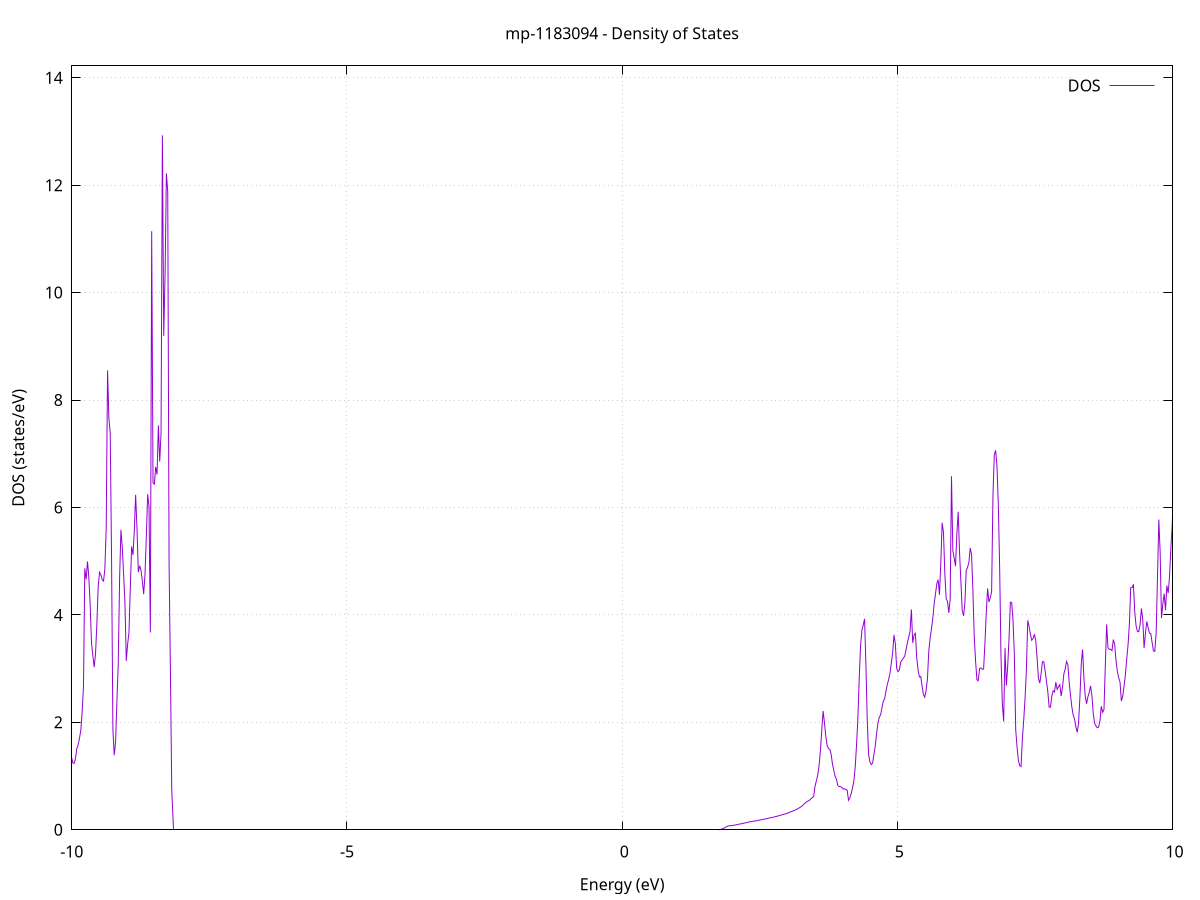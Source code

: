 set title 'mp-1183094 - Density of States'
set xlabel 'Energy (eV)'
set ylabel 'DOS (states/eV)'
set grid
set xrange [-10:10]
set yrange [0:14.221]
set xzeroaxis lt -1
set terminal png size 800,600
set output 'mp-1183094_dos_gnuplot.png'
plot '-' using 1:2 with lines title 'DOS'
-34.332900 0.000000
-34.308600 0.000000
-34.284300 0.000000
-34.260000 0.000000
-34.235700 0.000000
-34.211400 0.000000
-34.187100 0.000000
-34.162800 0.000000
-34.138500 0.000000
-34.114200 0.000000
-34.089900 0.000000
-34.065600 0.000000
-34.041300 0.000000
-34.017000 0.000000
-33.992700 0.000000
-33.968400 0.000000
-33.944100 0.000000
-33.919800 0.000000
-33.895500 0.000000
-33.871200 0.000000
-33.846900 0.000000
-33.822600 0.000000
-33.798300 0.000000
-33.774000 0.000000
-33.749700 0.000000
-33.725400 0.000000
-33.701100 0.000000
-33.676800 0.000000
-33.652500 0.000000
-33.628200 0.000000
-33.603900 0.000000
-33.579600 0.000000
-33.555300 0.000000
-33.530900 0.000000
-33.506600 0.000000
-33.482300 0.000000
-33.458000 0.000000
-33.433700 0.000000
-33.409400 0.000000
-33.385100 0.000000
-33.360800 0.000000
-33.336500 0.000000
-33.312200 0.000000
-33.287900 0.000000
-33.263600 0.000000
-33.239300 0.000000
-33.215000 0.000000
-33.190700 0.000000
-33.166400 0.000000
-33.142100 0.000000
-33.117800 0.000000
-33.093500 0.000000
-33.069200 0.000000
-33.044900 0.000000
-33.020600 0.000000
-32.996300 0.000000
-32.972000 0.000000
-32.947700 0.000000
-32.923400 0.000000
-32.899100 0.000000
-32.874800 0.000000
-32.850500 0.000000
-32.826200 0.000000
-32.801900 0.000000
-32.777600 0.000000
-32.753300 0.000000
-32.729000 0.000000
-32.704700 0.000000
-32.680400 0.000000
-32.656100 0.000000
-32.631800 0.000000
-32.607500 0.000000
-32.583200 0.000000
-32.558900 0.000000
-32.534600 0.000000
-32.510300 0.000000
-32.486000 0.000000
-32.461700 0.000000
-32.437300 0.000000
-32.413000 0.000000
-32.388700 0.000000
-32.364400 0.000000
-32.340100 0.000000
-32.315800 0.000000
-32.291500 0.000000
-32.267200 0.000000
-32.242900 0.000000
-32.218600 0.000000
-32.194300 0.000000
-32.170000 0.000000
-32.145700 0.000000
-32.121400 0.000000
-32.097100 0.000000
-32.072800 0.000000
-32.048500 0.000000
-32.024200 0.000000
-31.999900 0.000000
-31.975600 0.000000
-31.951300 0.000000
-31.927000 0.000000
-31.902700 0.000000
-31.878400 0.000000
-31.854100 0.000000
-31.829800 0.000000
-31.805500 0.000000
-31.781200 0.000000
-31.756900 0.000000
-31.732600 0.000000
-31.708300 0.000000
-31.684000 0.000000
-31.659700 0.000000
-31.635400 0.000000
-31.611100 0.000000
-31.586800 0.000000
-31.562500 0.000000
-31.538200 0.000000
-31.513900 0.000000
-31.489600 0.000000
-31.465300 0.000000
-31.441000 0.000000
-31.416700 0.000000
-31.392400 0.000000
-31.368100 0.000000
-31.343700 0.000000
-31.319400 0.000000
-31.295100 0.000000
-31.270800 0.000000
-31.246500 0.000000
-31.222200 0.000000
-31.197900 0.000000
-31.173600 0.000000
-31.149300 0.000000
-31.125000 0.000000
-31.100700 0.000000
-31.076400 0.000000
-31.052100 0.000000
-31.027800 0.000000
-31.003500 0.000000
-30.979200 0.000000
-30.954900 0.000000
-30.930600 0.000000
-30.906300 0.000000
-30.882000 0.000000
-30.857700 0.000000
-30.833400 0.000000
-30.809100 0.000000
-30.784800 0.000000
-30.760500 0.000000
-30.736200 0.000000
-30.711900 0.000000
-30.687600 0.000000
-30.663300 0.000000
-30.639000 0.000000
-30.614700 0.000000
-30.590400 0.000000
-30.566100 0.000000
-30.541800 0.000000
-30.517500 0.000000
-30.493200 0.000000
-30.468900 0.000000
-30.444600 0.000000
-30.420300 0.000000
-30.396000 0.000000
-30.371700 0.000000
-30.347400 0.000000
-30.323100 0.000000
-30.298800 0.000000
-30.274500 0.000000
-30.250100 0.000000
-30.225800 0.000000
-30.201500 0.000000
-30.177200 0.000000
-30.152900 0.000000
-30.128600 0.000000
-30.104300 0.000000
-30.080000 0.000000
-30.055700 0.000000
-30.031400 0.000000
-30.007100 0.000000
-29.982800 0.000000
-29.958500 0.000000
-29.934200 0.000000
-29.909900 0.000000
-29.885600 0.000000
-29.861300 0.000000
-29.837000 0.000000
-29.812700 0.000000
-29.788400 0.000000
-29.764100 0.000000
-29.739800 0.000000
-29.715500 0.000000
-29.691200 0.000000
-29.666900 0.000000
-29.642600 0.000000
-29.618300 0.000000
-29.594000 0.000000
-29.569700 0.000000
-29.545400 0.000000
-29.521100 0.000000
-29.496800 0.000000
-29.472500 0.000000
-29.448200 0.000000
-29.423900 0.000000
-29.399600 0.000000
-29.375300 0.000000
-29.351000 0.000000
-29.326700 0.000000
-29.302400 0.000000
-29.278100 0.000000
-29.253800 0.000000
-29.229500 0.000000
-29.205200 0.000000
-29.180900 0.000000
-29.156500 0.000000
-29.132200 0.000000
-29.107900 0.859700
-29.083600 4.981900
-29.059300 8.183000
-29.035000 9.676600
-29.010700 17.120300
-28.986400 1.214100
-28.962100 11.492100
-28.937800 8.589200
-28.913500 6.581000
-28.889200 0.000000
-28.864900 43.051100
-28.840600 7.745900
-28.816300 0.000000
-28.792000 0.000000
-28.767700 0.000000
-28.743400 0.000000
-28.719100 0.000000
-28.694800 0.000000
-28.670500 0.000000
-28.646200 0.000000
-28.621900 0.000000
-28.597600 0.000000
-28.573300 0.000000
-28.549000 0.000000
-28.524700 0.000000
-28.500400 0.000000
-28.476100 0.000000
-28.451800 0.000000
-28.427500 0.000000
-28.403200 0.000000
-28.378900 0.000000
-28.354600 0.000000
-28.330300 0.000000
-28.306000 0.000000
-28.281700 0.000000
-28.257400 0.000000
-28.233100 0.000000
-28.208800 0.000000
-28.184500 0.000000
-28.160200 0.000000
-28.135900 0.000000
-28.111600 0.000000
-28.087300 0.000000
-28.062900 0.000000
-28.038600 0.000000
-28.014300 0.000000
-27.990000 0.000000
-27.965700 0.000000
-27.941400 0.000000
-27.917100 0.000000
-27.892800 0.000000
-27.868500 0.000000
-27.844200 0.000000
-27.819900 0.000000
-27.795600 0.000000
-27.771300 0.000000
-27.747000 0.000000
-27.722700 0.000000
-27.698400 0.000000
-27.674100 0.000000
-27.649800 0.000000
-27.625500 0.000000
-27.601200 0.000000
-27.576900 0.000000
-27.552600 0.000000
-27.528300 0.000000
-27.504000 0.000000
-27.479700 0.000000
-27.455400 0.000000
-27.431100 0.000000
-27.406800 0.000000
-27.382500 0.000000
-27.358200 0.000000
-27.333900 0.000000
-27.309600 0.000000
-27.285300 0.000000
-27.261000 0.000000
-27.236700 0.000000
-27.212400 0.000000
-27.188100 0.000000
-27.163800 0.000000
-27.139500 0.000000
-27.115200 0.000000
-27.090900 0.000000
-27.066600 0.000000
-27.042300 0.000000
-27.018000 0.000000
-26.993700 0.000000
-26.969300 0.000000
-26.945000 0.000000
-26.920700 0.000000
-26.896400 0.000000
-26.872100 0.000000
-26.847800 0.000000
-26.823500 0.000000
-26.799200 0.000000
-26.774900 0.000000
-26.750600 0.000000
-26.726300 0.000000
-26.702000 0.000000
-26.677700 0.000000
-26.653400 0.000000
-26.629100 0.000000
-26.604800 0.000000
-26.580500 0.000000
-26.556200 0.000000
-26.531900 0.000000
-26.507600 0.000000
-26.483300 0.000000
-26.459000 0.000000
-26.434700 0.000000
-26.410400 0.000000
-26.386100 0.000000
-26.361800 0.000000
-26.337500 0.000000
-26.313200 0.000000
-26.288900 0.000000
-26.264600 0.000000
-26.240300 0.000000
-26.216000 0.000000
-26.191700 0.000000
-26.167400 0.000000
-26.143100 0.000000
-26.118800 0.000000
-26.094500 0.000000
-26.070200 0.000000
-26.045900 0.000000
-26.021600 0.000000
-25.997300 0.000000
-25.973000 0.000000
-25.948700 0.000000
-25.924400 0.000000
-25.900100 0.000000
-25.875700 0.000000
-25.851400 0.000000
-25.827100 0.000000
-25.802800 0.000000
-25.778500 0.000000
-25.754200 0.000000
-25.729900 0.000000
-25.705600 0.000000
-25.681300 0.000000
-25.657000 0.000000
-25.632700 0.000000
-25.608400 0.000000
-25.584100 0.000000
-25.559800 0.000000
-25.535500 0.000000
-25.511200 0.000000
-25.486900 0.000000
-25.462600 0.000000
-25.438300 0.000000
-25.414000 0.000000
-25.389700 0.000000
-25.365400 0.000000
-25.341100 0.000000
-25.316800 0.000000
-25.292500 0.000000
-25.268200 0.000000
-25.243900 0.000000
-25.219600 0.000000
-25.195300 0.000000
-25.171000 0.000000
-25.146700 0.000000
-25.122400 0.000000
-25.098100 0.000000
-25.073800 0.000000
-25.049500 0.000000
-25.025200 0.000000
-25.000900 0.000000
-24.976600 0.000000
-24.952300 0.000000
-24.928000 0.000000
-24.903700 0.000000
-24.879400 0.000000
-24.855100 0.000000
-24.830800 0.000000
-24.806500 0.000000
-24.782100 0.000000
-24.757800 0.000000
-24.733500 0.000000
-24.709200 0.000000
-24.684900 0.000000
-24.660600 0.000000
-24.636300 0.000000
-24.612000 0.000000
-24.587700 0.000000
-24.563400 0.000000
-24.539100 0.000000
-24.514800 0.000000
-24.490500 0.000000
-24.466200 0.000000
-24.441900 0.000000
-24.417600 0.000000
-24.393300 0.000000
-24.369000 0.000000
-24.344700 0.000000
-24.320400 0.000000
-24.296100 0.000000
-24.271800 0.000000
-24.247500 0.000000
-24.223200 0.000000
-24.198900 0.000000
-24.174600 0.000000
-24.150300 0.000000
-24.126000 0.000000
-24.101700 0.000000
-24.077400 0.000000
-24.053100 0.000000
-24.028800 0.000000
-24.004500 0.000000
-23.980200 0.000000
-23.955900 0.000000
-23.931600 0.000000
-23.907300 0.000000
-23.883000 0.000000
-23.858700 0.000000
-23.834400 0.000000
-23.810100 0.000000
-23.785800 0.000000
-23.761500 0.000000
-23.737200 0.000000
-23.712900 0.000000
-23.688500 0.000000
-23.664200 0.000000
-23.639900 0.000000
-23.615600 0.000000
-23.591300 0.000000
-23.567000 0.000000
-23.542700 0.000000
-23.518400 0.000000
-23.494100 0.000000
-23.469800 0.000000
-23.445500 0.000000
-23.421200 0.000000
-23.396900 0.000000
-23.372600 0.000000
-23.348300 0.000000
-23.324000 0.000000
-23.299700 0.000000
-23.275400 0.000000
-23.251100 0.000000
-23.226800 0.000000
-23.202500 0.000000
-23.178200 0.000000
-23.153900 0.000000
-23.129600 0.000000
-23.105300 0.000000
-23.081000 0.000000
-23.056700 0.000000
-23.032400 0.000000
-23.008100 0.000000
-22.983800 0.000000
-22.959500 0.000000
-22.935200 0.000000
-22.910900 0.000000
-22.886600 0.000000
-22.862300 0.000000
-22.838000 0.000000
-22.813700 0.000000
-22.789400 0.000000
-22.765100 0.000000
-22.740800 0.000000
-22.716500 0.000000
-22.692200 0.000000
-22.667900 0.000000
-22.643600 0.000000
-22.619200 0.000000
-22.594900 0.000000
-22.570600 0.000000
-22.546300 0.000000
-22.522000 0.000000
-22.497700 0.000000
-22.473400 0.000000
-22.449100 0.000000
-22.424800 0.000000
-22.400500 0.000000
-22.376200 0.000000
-22.351900 0.000000
-22.327600 0.000000
-22.303300 0.000000
-22.279000 0.000000
-22.254700 0.000000
-22.230400 0.000000
-22.206100 0.000000
-22.181800 0.000000
-22.157500 0.000000
-22.133200 0.000000
-22.108900 0.000000
-22.084600 0.000000
-22.060300 0.000000
-22.036000 0.000000
-22.011700 0.000000
-21.987400 0.000000
-21.963100 0.000000
-21.938800 0.000000
-21.914500 0.000000
-21.890200 0.000000
-21.865900 0.000000
-21.841600 0.000000
-21.817300 0.000000
-21.793000 0.000000
-21.768700 0.000000
-21.744400 0.000000
-21.720100 0.000000
-21.695800 0.000000
-21.671500 0.000000
-21.647200 0.000000
-21.622900 0.000000
-21.598600 0.000000
-21.574300 0.000000
-21.550000 0.000000
-21.525600 0.000000
-21.501300 0.000000
-21.477000 0.000000
-21.452700 0.000000
-21.428400 0.000000
-21.404100 0.000000
-21.379800 0.000000
-21.355500 0.000000
-21.331200 0.000000
-21.306900 0.000000
-21.282600 0.000000
-21.258300 0.000000
-21.234000 0.000000
-21.209700 0.000000
-21.185400 0.000000
-21.161100 0.000000
-21.136800 0.000000
-21.112500 0.000000
-21.088200 0.000000
-21.063900 0.000000
-21.039600 0.000000
-21.015300 0.000000
-20.991000 0.000000
-20.966700 0.000000
-20.942400 0.000000
-20.918100 0.000000
-20.893800 0.000000
-20.869500 0.000000
-20.845200 0.000000
-20.820900 0.000000
-20.796600 0.000000
-20.772300 0.000000
-20.748000 0.000000
-20.723700 0.000000
-20.699400 0.000000
-20.675100 0.000000
-20.650800 0.000000
-20.626500 0.000000
-20.602200 0.000000
-20.577900 0.000000
-20.553600 0.000000
-20.529300 0.000000
-20.505000 0.000000
-20.480700 0.000000
-20.456400 0.000000
-20.432000 0.000000
-20.407700 0.000000
-20.383400 0.000000
-20.359100 0.000000
-20.334800 0.000000
-20.310500 0.000000
-20.286200 0.000000
-20.261900 0.000000
-20.237600 0.000000
-20.213300 0.000000
-20.189000 0.000000
-20.164700 0.000000
-20.140400 0.000000
-20.116100 0.000000
-20.091800 0.000000
-20.067500 0.000000
-20.043200 0.000000
-20.018900 0.000000
-19.994600 0.000000
-19.970300 0.000000
-19.946000 0.000000
-19.921700 0.000000
-19.897400 0.000000
-19.873100 0.000000
-19.848800 0.000000
-19.824500 0.000000
-19.800200 0.000000
-19.775900 0.000000
-19.751600 0.000000
-19.727300 0.000000
-19.703000 0.000000
-19.678700 0.000000
-19.654400 0.000000
-19.630100 0.000000
-19.605800 0.000000
-19.581500 0.000000
-19.557200 0.000000
-19.532900 0.000000
-19.508600 0.000000
-19.484300 0.000000
-19.460000 0.000000
-19.435700 0.000000
-19.411400 0.000000
-19.387100 0.000000
-19.362800 0.000000
-19.338400 0.000000
-19.314100 0.000000
-19.289800 0.000000
-19.265500 0.000000
-19.241200 0.000000
-19.216900 0.000000
-19.192600 0.000000
-19.168300 0.000000
-19.144000 0.000000
-19.119700 0.000000
-19.095400 0.000000
-19.071100 0.000000
-19.046800 0.000000
-19.022500 0.000000
-18.998200 0.000000
-18.973900 0.000000
-18.949600 0.000000
-18.925300 0.000000
-18.901000 0.000000
-18.876700 0.000000
-18.852400 0.000000
-18.828100 0.000000
-18.803800 0.000000
-18.779500 0.000000
-18.755200 0.000000
-18.730900 0.000000
-18.706600 0.000000
-18.682300 0.000000
-18.658000 0.000000
-18.633700 0.000000
-18.609400 0.000000
-18.585100 0.000000
-18.560800 0.000000
-18.536500 0.000000
-18.512200 0.000000
-18.487900 0.000000
-18.463600 0.000000
-18.439300 0.000000
-18.415000 0.000000
-18.390700 0.000000
-18.366400 0.000000
-18.342100 0.000000
-18.317800 0.000000
-18.293500 0.000000
-18.269200 0.000000
-18.244800 0.000000
-18.220500 0.000000
-18.196200 0.000000
-18.171900 0.000000
-18.147600 0.000000
-18.123300 0.000000
-18.099000 0.000000
-18.074700 0.000000
-18.050400 0.000000
-18.026100 0.000000
-18.001800 0.000000
-17.977500 0.000000
-17.953200 0.000000
-17.928900 0.000000
-17.904600 0.000000
-17.880300 0.000000
-17.856000 0.000000
-17.831700 0.000000
-17.807400 0.000000
-17.783100 0.000000
-17.758800 0.000000
-17.734500 0.000000
-17.710200 0.000000
-17.685900 0.000000
-17.661600 0.000000
-17.637300 0.000000
-17.613000 0.000000
-17.588700 0.000000
-17.564400 0.000000
-17.540100 0.000000
-17.515800 0.000000
-17.491500 0.000000
-17.467200 0.000000
-17.442900 0.000000
-17.418600 0.000000
-17.394300 0.000000
-17.370000 0.000000
-17.345700 0.000000
-17.321400 0.000000
-17.297100 0.000000
-17.272800 0.000000
-17.248500 0.000000
-17.224200 0.000000
-17.199900 0.000000
-17.175600 0.000000
-17.151200 0.000000
-17.126900 0.000000
-17.102600 0.000000
-17.078300 0.000000
-17.054000 0.000000
-17.029700 0.000000
-17.005400 0.000000
-16.981100 0.000000
-16.956800 0.000000
-16.932500 0.000000
-16.908200 0.000000
-16.883900 0.000000
-16.859600 0.000000
-16.835300 0.000000
-16.811000 0.000000
-16.786700 0.000000
-16.762400 0.000000
-16.738100 0.000000
-16.713800 0.000000
-16.689500 0.000000
-16.665200 0.000000
-16.640900 0.000000
-16.616600 0.000000
-16.592300 0.000000
-16.568000 0.000000
-16.543700 0.000000
-16.519400 0.000000
-16.495100 0.000000
-16.470800 0.000000
-16.446500 0.000000
-16.422200 0.000000
-16.397900 0.000000
-16.373600 0.000000
-16.349300 0.000000
-16.325000 0.000000
-16.300700 0.000000
-16.276400 0.000000
-16.252100 0.000000
-16.227800 0.000000
-16.203500 0.000000
-16.179200 0.000000
-16.154900 0.000000
-16.130600 0.000000
-16.106300 0.000000
-16.082000 0.000000
-16.057600 0.000000
-16.033300 0.000000
-16.009000 0.000000
-15.984700 0.000000
-15.960400 0.000000
-15.936100 0.000000
-15.911800 0.000000
-15.887500 0.000000
-15.863200 0.000000
-15.838900 0.000000
-15.814600 0.000000
-15.790300 0.000000
-15.766000 0.000000
-15.741700 0.000000
-15.717400 0.000000
-15.693100 0.000000
-15.668800 0.000000
-15.644500 0.000000
-15.620200 0.000000
-15.595900 0.000000
-15.571600 0.000000
-15.547300 0.000000
-15.523000 0.000000
-15.498700 0.000000
-15.474400 0.000000
-15.450100 0.000000
-15.425800 0.000000
-15.401500 0.000000
-15.377200 0.000000
-15.352900 0.000000
-15.328600 0.000000
-15.304300 0.000000
-15.280000 0.000000
-15.255700 0.000000
-15.231400 0.000000
-15.207100 0.000000
-15.182800 0.000000
-15.158500 0.000000
-15.134200 0.000000
-15.109900 0.000000
-15.085600 0.000000
-15.061300 0.000000
-15.037000 0.000000
-15.012700 0.000000
-14.988400 0.000000
-14.964000 0.000000
-14.939700 0.000000
-14.915400 0.000000
-14.891100 0.000000
-14.866800 0.000000
-14.842500 0.000000
-14.818200 0.000000
-14.793900 0.000000
-14.769600 0.000000
-14.745300 0.000000
-14.721000 0.000000
-14.696700 0.000000
-14.672400 0.000000
-14.648100 0.000000
-14.623800 0.000000
-14.599500 0.000000
-14.575200 0.000000
-14.550900 0.000000
-14.526600 0.000000
-14.502300 0.000000
-14.478000 0.000000
-14.453700 0.000000
-14.429400 0.000000
-14.405100 0.000000
-14.380800 0.000000
-14.356500 0.000000
-14.332200 0.000000
-14.307900 0.000000
-14.283600 0.000000
-14.259300 0.000000
-14.235000 0.000000
-14.210700 0.000000
-14.186400 0.000000
-14.162100 0.000000
-14.137800 0.000000
-14.113500 0.000000
-14.089200 0.000000
-14.064900 0.000000
-14.040600 0.000000
-14.016300 0.000000
-13.992000 0.000000
-13.967700 0.000000
-13.943400 0.000000
-13.919100 0.000000
-13.894800 0.000000
-13.870400 0.000000
-13.846100 0.000000
-13.821800 0.000000
-13.797500 0.000000
-13.773200 0.000000
-13.748900 0.000000
-13.724600 0.000000
-13.700300 0.000000
-13.676000 0.000000
-13.651700 0.000000
-13.627400 0.000000
-13.603100 0.000000
-13.578800 0.000000
-13.554500 0.000000
-13.530200 0.000000
-13.505900 0.000000
-13.481600 0.000000
-13.457300 0.000000
-13.433000 0.000000
-13.408700 0.000000
-13.384400 0.000000
-13.360100 0.000000
-13.335800 0.000000
-13.311500 0.000000
-13.287200 0.000000
-13.262900 0.000000
-13.238600 0.000000
-13.214300 0.000000
-13.190000 0.000000
-13.165700 0.000000
-13.141400 0.000000
-13.117100 0.000000
-13.092800 0.000000
-13.068500 0.000000
-13.044200 0.000000
-13.019900 0.000000
-12.995600 0.000000
-12.971300 0.000000
-12.947000 0.000000
-12.922700 0.000000
-12.898400 0.000000
-12.874100 0.000000
-12.849800 0.000000
-12.825500 0.000000
-12.801200 0.000000
-12.776800 0.000000
-12.752500 0.000000
-12.728200 0.000000
-12.703900 0.000000
-12.679600 0.000000
-12.655300 0.000000
-12.631000 0.000000
-12.606700 0.000000
-12.582400 0.000000
-12.558100 0.000000
-12.533800 0.000000
-12.509500 0.000000
-12.485200 0.000000
-12.460900 0.000000
-12.436600 0.000000
-12.412300 0.000000
-12.388000 0.000000
-12.363700 0.000000
-12.339400 0.000000
-12.315100 0.000000
-12.290800 0.000000
-12.266500 0.000000
-12.242200 0.000000
-12.217900 0.000000
-12.193600 0.000000
-12.169300 0.000000
-12.145000 0.000000
-12.120700 0.000000
-12.096400 0.000000
-12.072100 0.000000
-12.047800 0.000000
-12.023500 0.000000
-11.999200 0.000000
-11.974900 0.000000
-11.950600 0.000000
-11.926300 0.000000
-11.902000 0.000000
-11.877700 0.000000
-11.853400 0.000000
-11.829100 0.000000
-11.804800 0.000000
-11.780500 0.000000
-11.756200 0.000000
-11.731900 0.000000
-11.707600 0.000000
-11.683200 0.000000
-11.658900 0.000000
-11.634600 0.000000
-11.610300 0.000000
-11.586000 0.000000
-11.561700 0.000000
-11.537400 0.000000
-11.513100 0.000000
-11.488800 0.000000
-11.464500 0.000000
-11.440200 0.000000
-11.415900 0.000000
-11.391600 0.000000
-11.367300 0.000000
-11.343000 0.000000
-11.318700 0.000000
-11.294400 0.000000
-11.270100 0.000000
-11.245800 0.000000
-11.221500 0.000000
-11.197200 0.000000
-11.172900 0.000000
-11.148600 0.000000
-11.124300 0.000000
-11.100000 0.000000
-11.075700 0.000000
-11.051400 0.000000
-11.027100 0.000000
-11.002800 0.000000
-10.978500 0.000000
-10.954200 0.000000
-10.929900 0.000000
-10.905600 0.000000
-10.881300 0.000000
-10.857000 0.000000
-10.832700 0.000000
-10.808400 0.000000
-10.784100 0.000000
-10.759800 0.000000
-10.735500 0.000000
-10.711200 0.000000
-10.686900 0.000000
-10.662600 0.000000
-10.638300 0.000000
-10.614000 0.000000
-10.589600 0.000000
-10.565300 0.000000
-10.541000 0.000000
-10.516700 0.000000
-10.492400 0.000000
-10.468100 0.000000
-10.443800 0.000000
-10.419500 0.000000
-10.395200 0.000000
-10.370900 0.000000
-10.346600 0.000000
-10.322300 0.000000
-10.298000 0.000000
-10.273700 0.000000
-10.249400 0.000000
-10.225100 0.000000
-10.200800 0.000000
-10.176500 0.000000
-10.152200 0.000000
-10.127900 0.000000
-10.103600 0.000000
-10.079300 0.000000
-10.055000 1.103400
-10.030700 0.992200
-10.006400 1.367400
-9.982100 1.245900
-9.957800 1.234800
-9.933500 1.323500
-9.909200 1.506100
-9.884900 1.581000
-9.860600 1.701300
-9.836300 1.848800
-9.812000 2.187000
-9.787700 2.665200
-9.763400 4.867300
-9.739100 4.662500
-9.714800 4.995400
-9.690500 4.702700
-9.666200 4.183800
-9.641900 3.473700
-9.617600 3.245600
-9.593300 3.027900
-9.569000 3.269500
-9.544700 3.830400
-9.520400 4.528900
-9.496000 4.794900
-9.471700 4.746700
-9.447400 4.658300
-9.423100 4.630000
-9.398800 4.860400
-9.374500 5.621700
-9.350200 8.551300
-9.325900 7.654500
-9.301600 7.386800
-9.277300 5.026100
-9.253000 1.872100
-9.228700 1.388800
-9.204400 1.631600
-9.180100 2.395200
-9.155800 3.093300
-9.131500 4.671100
-9.107200 5.584500
-9.082900 5.255200
-9.058600 4.754900
-9.034300 4.225200
-9.010000 3.144600
-8.985700 3.453900
-8.961400 3.670200
-8.937100 4.489500
-8.912800 5.275800
-8.888500 5.117300
-8.864200 5.563300
-8.839900 6.234200
-8.815600 5.614600
-8.791300 4.796700
-8.767000 4.917100
-8.742700 4.828000
-8.718400 4.637500
-8.694100 4.386600
-8.669800 4.754600
-8.645500 5.468500
-8.621200 6.247500
-8.596900 6.010500
-8.572600 3.673000
-8.548300 11.143700
-8.524000 6.456600
-8.499700 6.434100
-8.475400 6.755500
-8.451100 6.613400
-8.426800 7.528800
-8.402400 6.853900
-8.378100 7.386500
-8.353800 12.928200
-8.329500 9.194500
-8.305200 10.314200
-8.280900 12.219300
-8.256600 11.883200
-8.232300 4.955700
-8.208000 2.952100
-8.183700 0.748400
-8.159400 0.000000
-8.135100 0.000000
-8.110800 0.000000
-8.086500 0.000000
-8.062200 0.000000
-8.037900 0.000000
-8.013600 0.000000
-7.989300 0.000000
-7.965000 0.000000
-7.940700 0.000000
-7.916400 0.000000
-7.892100 0.000000
-7.867800 0.000000
-7.843500 0.000000
-7.819200 0.000000
-7.794900 0.000000
-7.770600 0.000000
-7.746300 0.000000
-7.722000 0.000000
-7.697700 0.000000
-7.673400 0.000000
-7.649100 0.000000
-7.624800 0.000000
-7.600500 0.000000
-7.576200 0.000000
-7.551900 0.000000
-7.527600 0.000000
-7.503300 0.000000
-7.479000 0.000000
-7.454700 0.000000
-7.430400 0.000000
-7.406100 0.000000
-7.381800 0.000000
-7.357500 0.000000
-7.333200 0.000000
-7.308800 0.000000
-7.284500 0.000000
-7.260200 0.000000
-7.235900 0.000000
-7.211600 0.000000
-7.187300 0.000000
-7.163000 0.000000
-7.138700 0.000000
-7.114400 0.000000
-7.090100 0.000000
-7.065800 0.000000
-7.041500 0.000000
-7.017200 0.000000
-6.992900 0.000000
-6.968600 0.000000
-6.944300 0.000000
-6.920000 0.000000
-6.895700 0.000000
-6.871400 0.000000
-6.847100 0.000000
-6.822800 0.000000
-6.798500 0.000000
-6.774200 0.000000
-6.749900 0.000000
-6.725600 0.000000
-6.701300 0.000000
-6.677000 0.000000
-6.652700 0.000000
-6.628400 0.000000
-6.604100 0.000000
-6.579800 0.000000
-6.555500 0.000000
-6.531200 0.000000
-6.506900 0.000000
-6.482600 0.000000
-6.458300 0.000000
-6.434000 0.000000
-6.409700 0.000000
-6.385400 0.000000
-6.361100 0.000000
-6.336800 0.000000
-6.312500 0.000000
-6.288200 0.000000
-6.263900 0.000000
-6.239600 0.000000
-6.215200 0.000000
-6.190900 0.000000
-6.166600 0.000000
-6.142300 0.000000
-6.118000 0.000000
-6.093700 0.000000
-6.069400 0.000000
-6.045100 0.000000
-6.020800 0.000000
-5.996500 0.000000
-5.972200 0.000000
-5.947900 0.000000
-5.923600 0.000000
-5.899300 0.000000
-5.875000 0.000000
-5.850700 0.000000
-5.826400 0.000000
-5.802100 0.000000
-5.777800 0.000000
-5.753500 0.000000
-5.729200 0.000000
-5.704900 0.000000
-5.680600 0.000000
-5.656300 0.000000
-5.632000 0.000000
-5.607700 0.000000
-5.583400 0.000000
-5.559100 0.000000
-5.534800 0.000000
-5.510500 0.000000
-5.486200 0.000000
-5.461900 0.000000
-5.437600 0.000000
-5.413300 0.000000
-5.389000 0.000000
-5.364700 0.000000
-5.340400 0.000000
-5.316100 0.000000
-5.291800 0.000000
-5.267500 0.000000
-5.243200 0.000000
-5.218900 0.000000
-5.194600 0.000000
-5.170300 0.000000
-5.146000 0.000000
-5.121600 0.000000
-5.097300 0.000000
-5.073000 0.000000
-5.048700 0.000000
-5.024400 0.000000
-5.000100 0.000000
-4.975800 0.000000
-4.951500 0.000000
-4.927200 0.000000
-4.902900 0.000000
-4.878600 0.000000
-4.854300 0.000000
-4.830000 0.000000
-4.805700 0.000000
-4.781400 0.000000
-4.757100 0.000000
-4.732800 0.000000
-4.708500 0.000000
-4.684200 0.000000
-4.659900 0.000000
-4.635600 0.000000
-4.611300 0.000000
-4.587000 0.000000
-4.562700 0.000000
-4.538400 0.000000
-4.514100 0.000000
-4.489800 0.000000
-4.465500 0.000000
-4.441200 0.000000
-4.416900 0.000000
-4.392600 0.000000
-4.368300 0.000000
-4.344000 0.000000
-4.319700 0.000000
-4.295400 0.000000
-4.271100 0.000000
-4.246800 0.000000
-4.222500 0.000000
-4.198200 0.000000
-4.173900 0.000000
-4.149600 0.000000
-4.125300 0.000000
-4.101000 0.000000
-4.076700 0.000000
-4.052400 0.000000
-4.028000 0.000000
-4.003700 0.000000
-3.979400 0.000000
-3.955100 0.000000
-3.930800 0.000000
-3.906500 0.000000
-3.882200 0.000000
-3.857900 0.000000
-3.833600 0.000000
-3.809300 0.000000
-3.785000 0.000000
-3.760700 0.000000
-3.736400 0.000000
-3.712100 0.000000
-3.687800 0.000000
-3.663500 0.000000
-3.639200 0.000000
-3.614900 0.000000
-3.590600 0.000000
-3.566300 0.000000
-3.542000 0.000000
-3.517700 0.000000
-3.493400 0.000000
-3.469100 0.000000
-3.444800 0.000000
-3.420500 0.000000
-3.396200 0.000000
-3.371900 0.000000
-3.347600 0.000000
-3.323300 0.000000
-3.299000 0.000000
-3.274700 0.000000
-3.250400 0.000000
-3.226100 0.000000
-3.201800 0.000000
-3.177500 0.000000
-3.153200 0.000000
-3.128900 0.000000
-3.104600 0.000000
-3.080300 0.000000
-3.056000 0.000000
-3.031700 0.000000
-3.007400 0.000000
-2.983100 0.000000
-2.958800 0.000000
-2.934400 0.000000
-2.910100 0.000000
-2.885800 0.000000
-2.861500 0.000000
-2.837200 0.000000
-2.812900 0.000000
-2.788600 0.000000
-2.764300 0.000000
-2.740000 0.000000
-2.715700 0.000000
-2.691400 0.000000
-2.667100 0.000000
-2.642800 0.000000
-2.618500 0.000000
-2.594200 0.000000
-2.569900 0.000000
-2.545600 0.000000
-2.521300 0.000000
-2.497000 0.000000
-2.472700 0.000000
-2.448400 0.000000
-2.424100 0.000000
-2.399800 0.000000
-2.375500 0.000000
-2.351200 0.000000
-2.326900 0.000000
-2.302600 0.000000
-2.278300 0.000000
-2.254000 0.000000
-2.229700 0.000000
-2.205400 0.000000
-2.181100 0.000000
-2.156800 0.000000
-2.132500 0.000000
-2.108200 0.000000
-2.083900 0.000000
-2.059600 0.000000
-2.035300 0.000000
-2.011000 0.000000
-1.986700 0.000000
-1.962400 0.000000
-1.938100 0.000000
-1.913800 0.000000
-1.889500 0.000000
-1.865200 0.000000
-1.840800 0.000000
-1.816500 0.000000
-1.792200 0.000000
-1.767900 0.000000
-1.743600 0.000000
-1.719300 0.000000
-1.695000 0.000000
-1.670700 0.000000
-1.646400 0.000000
-1.622100 0.000000
-1.597800 0.000000
-1.573500 0.000000
-1.549200 0.000000
-1.524900 0.000000
-1.500600 0.000000
-1.476300 0.000000
-1.452000 0.000000
-1.427700 0.000000
-1.403400 0.000000
-1.379100 0.000000
-1.354800 0.000000
-1.330500 0.000000
-1.306200 0.000000
-1.281900 0.000000
-1.257600 0.000000
-1.233300 0.000000
-1.209000 0.000000
-1.184700 0.000000
-1.160400 0.000000
-1.136100 0.000000
-1.111800 0.000000
-1.087500 0.000000
-1.063200 0.000000
-1.038900 0.000000
-1.014600 0.000000
-0.990300 0.000000
-0.966000 0.000000
-0.941700 0.000000
-0.917400 0.000000
-0.893100 0.000000
-0.868800 0.000000
-0.844500 0.000000
-0.820200 0.000000
-0.795900 0.000000
-0.771600 0.000000
-0.747200 0.000000
-0.722900 0.000000
-0.698600 0.000000
-0.674300 0.000000
-0.650000 0.000000
-0.625700 0.000000
-0.601400 0.000000
-0.577100 0.000000
-0.552800 0.000000
-0.528500 0.000000
-0.504200 0.000000
-0.479900 0.000000
-0.455600 0.000000
-0.431300 0.000000
-0.407000 0.000000
-0.382700 0.000000
-0.358400 0.000000
-0.334100 0.000000
-0.309800 0.000000
-0.285500 0.000000
-0.261200 0.000000
-0.236900 0.000000
-0.212600 0.000000
-0.188300 0.000000
-0.164000 0.000000
-0.139700 0.000000
-0.115400 0.000000
-0.091100 0.000000
-0.066800 0.000000
-0.042500 0.000000
-0.018200 0.000000
0.006100 0.000000
0.030400 0.000000
0.054700 0.000000
0.079000 0.000000
0.103300 0.000000
0.127600 0.000000
0.151900 0.000000
0.176200 0.000000
0.200500 0.000000
0.224800 0.000000
0.249100 0.000000
0.273400 0.000000
0.297700 0.000000
0.322000 0.000000
0.346400 0.000000
0.370700 0.000000
0.395000 0.000000
0.419300 0.000000
0.443600 0.000000
0.467900 0.000000
0.492200 0.000000
0.516500 0.000000
0.540800 0.000000
0.565100 0.000000
0.589400 0.000000
0.613700 0.000000
0.638000 0.000000
0.662300 0.000000
0.686600 0.000000
0.710900 0.000000
0.735200 0.000000
0.759500 0.000000
0.783800 0.000000
0.808100 0.000000
0.832400 0.000000
0.856700 0.000000
0.881000 0.000000
0.905300 0.000000
0.929600 0.000000
0.953900 0.000000
0.978200 0.000000
1.002500 0.000000
1.026800 0.000000
1.051100 0.000000
1.075400 0.000000
1.099700 0.000000
1.124000 0.000000
1.148300 0.000000
1.172600 0.000000
1.196900 0.000000
1.221200 0.000000
1.245500 0.000000
1.269800 0.000000
1.294100 0.000000
1.318400 0.000000
1.342700 0.000000
1.367000 0.000000
1.391300 0.000000
1.415600 0.000000
1.440000 0.000000
1.464300 0.000000
1.488600 0.000000
1.512900 0.000000
1.537200 0.000000
1.561500 0.000000
1.585800 0.000000
1.610100 0.000000
1.634400 0.000000
1.658700 0.000000
1.683000 0.000000
1.707300 0.000000
1.731600 0.000000
1.755900 0.001000
1.780200 0.004800
1.804500 0.011300
1.828800 0.020600
1.853100 0.032600
1.877400 0.046600
1.901700 0.056800
1.926000 0.071300
1.950300 0.073600
1.974600 0.076400
1.998900 0.079700
2.023200 0.083500
2.047500 0.087800
2.071800 0.092600
2.096100 0.097800
2.120400 0.103400
2.144700 0.109100
2.169000 0.112400
2.193300 0.118100
2.217600 0.123900
2.241900 0.129900
2.266200 0.135900
2.290500 0.142100
2.314800 0.147800
2.339100 0.152500
2.363400 0.156400
2.387700 0.159500
2.412000 0.161900
2.436300 0.167500
2.460600 0.172300
2.484900 0.177200
2.509200 0.182200
2.533600 0.187200
2.557900 0.192300
2.582200 0.197500
2.606500 0.202700
2.630800 0.208200
2.655100 0.213900
2.679400 0.219500
2.703700 0.225000
2.728000 0.230600
2.752300 0.236200
2.776600 0.242100
2.800900 0.248400
2.825200 0.255000
2.849500 0.261900
2.873800 0.269100
2.898100 0.276500
2.922400 0.283600
2.946700 0.290600
2.971000 0.297800
2.995300 0.305900
3.019600 0.316700
3.043900 0.326500
3.068200 0.336000
3.092500 0.345900
3.116800 0.356100
3.141100 0.366700
3.165400 0.377600
3.189700 0.391200
3.214000 0.405700
3.238300 0.420500
3.262600 0.435700
3.286900 0.460000
3.311200 0.485700
3.335500 0.507200
3.359800 0.524800
3.384100 0.539100
3.408400 0.552500
3.432700 0.579500
3.457000 0.598000
3.481300 0.625600
3.505600 0.816500
3.529900 0.913600
3.554200 1.020100
3.578500 1.199200
3.602900 1.474000
3.627200 1.855400
3.651500 2.211900
3.675800 1.995200
3.700100 1.743000
3.724400 1.572200
3.748700 1.512600
3.773000 1.496900
3.797300 1.408300
3.821600 1.223900
3.845900 1.104700
3.870200 0.990700
3.894500 0.938100
3.918800 0.824800
3.943100 0.804300
3.967400 0.803600
3.991700 0.789000
4.016000 0.757700
4.040300 0.762700
4.064600 0.748700
4.088900 0.737900
4.113200 0.549600
4.137500 0.593900
4.161800 0.673200
4.186100 0.777900
4.210400 0.909700
4.234700 1.162200
4.259000 1.577400
4.283300 2.075500
4.307600 2.813500
4.331900 3.421800
4.356200 3.714000
4.380500 3.810800
4.404800 3.927300
4.429100 3.080400
4.453400 2.045100
4.477700 1.401500
4.502000 1.261100
4.526300 1.213600
4.550600 1.240200
4.574900 1.405700
4.599200 1.556700
4.623500 1.798800
4.647800 1.981500
4.672100 2.096200
4.696500 2.140000
4.720800 2.270000
4.745100 2.397500
4.769400 2.439400
4.793700 2.579900
4.818000 2.706000
4.842300 2.795800
4.866600 2.919600
4.890900 3.102900
4.915200 3.295300
4.939500 3.628300
4.963800 3.466900
4.988100 3.004400
5.012400 2.941800
5.036700 2.974000
5.061000 3.118100
5.085300 3.158100
5.109600 3.198400
5.133900 3.229500
5.158200 3.346500
5.182500 3.480900
5.206800 3.584000
5.231100 3.695000
5.255400 4.102500
5.279700 3.479300
5.304000 3.624700
5.328300 3.658300
5.352600 3.201600
5.376900 2.977900
5.401200 2.845100
5.425500 2.853600
5.449800 2.677200
5.474100 2.515300
5.498400 2.468000
5.522700 2.593100
5.547000 2.803100
5.571300 3.319900
5.595600 3.564600
5.619900 3.739000
5.644200 3.932600
5.668500 4.200300
5.692800 4.384600
5.717100 4.576600
5.741400 4.655900
5.765700 4.374100
5.790100 4.970200
5.814400 5.715600
5.838700 5.535800
5.863000 4.775900
5.887300 4.304900
5.911600 4.250800
5.935900 4.038500
5.960200 4.297900
5.984500 6.581100
6.008800 5.195900
6.033100 5.059100
6.057400 4.906600
6.081700 5.510800
6.106000 5.920600
6.130300 5.166700
6.154600 4.638300
6.178900 4.086500
6.203200 3.982900
6.227500 4.212700
6.251800 4.831600
6.276100 4.883400
6.300400 4.979100
6.324700 5.246700
6.349000 5.124100
6.373300 4.455200
6.397600 3.601000
6.421900 3.142000
6.446200 2.793700
6.470500 2.773600
6.494800 3.004800
6.519100 3.013200
6.543400 2.987000
6.567700 2.993300
6.592000 3.474000
6.616300 4.036900
6.640600 4.492600
6.664900 4.239900
6.689200 4.318800
6.713500 4.435000
6.737800 6.233900
6.762100 6.979800
6.786400 7.062800
6.810700 6.771200
6.835000 6.055400
6.859300 4.892000
6.883700 3.225200
6.908000 2.353400
6.932300 2.016300
6.956600 3.381400
6.980900 2.684300
7.005200 3.037700
7.029500 3.555700
7.053800 4.237100
7.078100 4.228200
7.102400 3.895000
7.126700 3.258400
7.151000 1.864800
7.175300 1.546400
7.199600 1.291800
7.223900 1.193000
7.248200 1.176200
7.272500 1.696900
7.296800 2.045200
7.321100 2.447000
7.345400 2.976200
7.369700 3.897500
7.394000 3.790900
7.418300 3.640700
7.442600 3.527300
7.466900 3.559400
7.491200 3.639500
7.515500 3.527600
7.539800 3.196400
7.564100 2.820600
7.588400 2.730400
7.612700 2.908300
7.637000 3.129300
7.661300 3.127900
7.685600 2.953200
7.709900 2.766800
7.734200 2.573100
7.758500 2.282900
7.782800 2.283200
7.807100 2.489200
7.831400 2.587800
7.855700 2.564600
7.880000 2.748000
7.904300 2.614100
7.928600 2.663600
7.952900 2.699700
7.977300 2.489200
8.001600 2.658000
8.025900 2.899800
8.050200 2.994400
8.074500 3.133500
8.098800 3.075000
8.123100 2.741000
8.147400 2.495100
8.171700 2.282600
8.196000 2.132700
8.220300 2.063500
8.244600 1.914400
8.268900 1.815100
8.293200 1.991100
8.317500 2.463500
8.341800 3.078100
8.366100 3.355800
8.390400 2.825000
8.414700 2.481200
8.439000 2.346100
8.463300 2.478400
8.487600 2.559100
8.511900 2.677800
8.536200 2.490600
8.560500 2.160000
8.584800 1.984100
8.609100 1.931900
8.633400 1.899700
8.657700 1.911300
8.682000 2.033200
8.706300 2.299600
8.730600 2.185400
8.754900 2.236600
8.779200 3.060200
8.803500 3.823600
8.827800 3.386300
8.852100 3.359200
8.876400 3.360000
8.900700 3.334600
8.925000 3.541000
8.949300 3.453800
8.973600 3.151400
8.997900 2.949000
9.022200 2.830400
9.046500 2.750000
9.070900 2.397200
9.095200 2.480700
9.119500 2.668200
9.143800 2.884800
9.168100 3.176200
9.192400 3.443400
9.216700 3.835000
9.241000 4.508000
9.265300 4.509300
9.289600 4.571200
9.313900 4.057300
9.338200 3.797500
9.362500 3.694100
9.386800 3.686200
9.411100 3.827400
9.435400 4.120400
9.459700 3.910900
9.484000 3.383400
9.508300 3.655000
9.532600 3.877900
9.556900 3.765600
9.581200 3.660500
9.605500 3.651700
9.629800 3.485000
9.654100 3.328000
9.678400 3.323500
9.702700 3.662800
9.727000 4.688900
9.751300 5.775500
9.775600 5.166200
9.799900 3.943400
9.824200 4.201100
9.848500 4.395500
9.872800 4.089700
9.897100 4.545900
9.921400 4.405100
9.945700 4.705800
9.970000 5.241100
9.994300 5.666300
10.018600 6.303300
10.042900 5.542700
10.067200 4.216400
10.091500 3.071200
10.115800 2.885100
10.140100 3.425800
10.164500 3.705300
10.188800 3.809500
10.213100 4.063400
10.237400 4.356800
10.261700 5.340200
10.286000 4.937500
10.310300 5.340400
10.334600 5.522700
10.358900 5.357500
10.383200 5.440200
10.407500 5.322300
10.431800 5.396300
10.456100 5.193700
10.480400 6.170500
10.504700 6.117000
10.529000 5.891600
10.553300 4.823300
10.577600 4.026800
10.601900 4.612200
10.626200 6.105600
10.650500 7.114900
10.674800 5.769400
10.699100 5.721600
10.723400 5.237000
10.747700 4.754000
10.772000 4.270400
10.796300 3.953000
10.820600 3.252500
10.844900 2.966100
10.869200 2.717400
10.893500 3.101300
10.917800 4.473600
10.942100 5.704600
10.966400 5.964000
10.990700 6.148700
11.015000 6.829600
11.039300 6.410600
11.063600 7.167000
11.087900 6.390300
11.112200 7.335700
11.136500 6.624500
11.160800 6.053100
11.185100 6.214200
11.209400 6.266600
11.233700 4.900700
11.258100 4.930900
11.282400 7.376300
11.306700 8.833100
11.331000 7.905900
11.355300 9.952100
11.379600 10.258700
11.403900 9.351600
11.428200 7.930100
11.452500 6.347600
11.476800 6.761000
11.501100 4.046300
11.525400 7.720600
11.549700 5.610400
11.574000 7.925000
11.598300 8.292300
11.622600 8.602700
11.646900 7.942900
11.671200 8.937000
11.695500 7.932500
11.719800 8.036900
11.744100 9.877400
11.768400 9.675300
11.792700 7.199900
11.817000 6.188200
11.841300 7.048500
11.865600 7.862200
11.889900 7.413500
11.914200 9.085300
11.938500 10.449200
11.962800 7.970500
11.987100 4.634800
12.011400 2.872900
12.035700 2.135700
12.060000 0.071700
12.084300 0.000000
12.108600 0.000000
12.132900 0.000000
12.157200 0.000000
12.181500 0.000000
12.205800 0.000000
12.230100 0.000000
12.254400 0.000000
12.278700 0.000000
12.303000 0.000000
12.327300 0.000000
12.351700 0.000000
12.376000 0.000000
12.400300 0.000000
12.424600 0.000000
12.448900 0.000000
12.473200 0.000000
12.497500 0.000000
12.521800 0.000000
12.546100 0.000000
12.570400 0.000000
12.594700 0.000000
12.619000 0.000000
12.643300 0.000000
12.667600 0.000000
12.691900 0.000000
12.716200 0.000000
12.740500 0.000000
12.764800 0.000000
12.789100 0.000000
12.813400 0.000000
12.837700 0.000000
12.862000 0.000000
12.886300 0.000000
12.910600 0.000000
12.934900 0.000000
12.959200 0.000000
12.983500 0.000000
13.007800 0.000000
13.032100 0.000000
13.056400 0.000000
13.080700 0.000000
13.105000 0.000000
13.129300 0.000000
13.153600 0.000000
13.177900 0.000000
13.202200 0.000000
13.226500 0.000000
13.250800 0.000000
13.275100 0.000000
13.299400 0.000000
13.323700 0.000000
13.348000 0.000000
13.372300 0.000000
13.396600 0.000000
13.420900 0.000000
13.445300 0.000000
13.469600 0.000000
13.493900 0.000000
13.518200 0.000000
13.542500 0.000000
13.566800 0.000000
13.591100 0.000000
13.615400 0.000000
13.639700 0.000000
13.664000 0.000000
13.688300 0.000000
13.712600 0.000000
13.736900 0.000000
13.761200 0.000000
13.785500 0.000000
13.809800 0.000000
13.834100 0.000000
13.858400 0.000000
13.882700 0.000000
13.907000 0.000000
13.931300 0.000000
13.955600 0.000000
13.979900 0.000000
14.004200 0.000000
14.028500 0.000000
14.052800 0.000000
14.077100 0.000000
14.101400 0.000000
14.125700 0.000000
14.150000 0.000000
14.174300 0.000000
14.198600 0.000000
14.222900 0.000000
14.247200 0.000000
14.271500 0.000000
e

